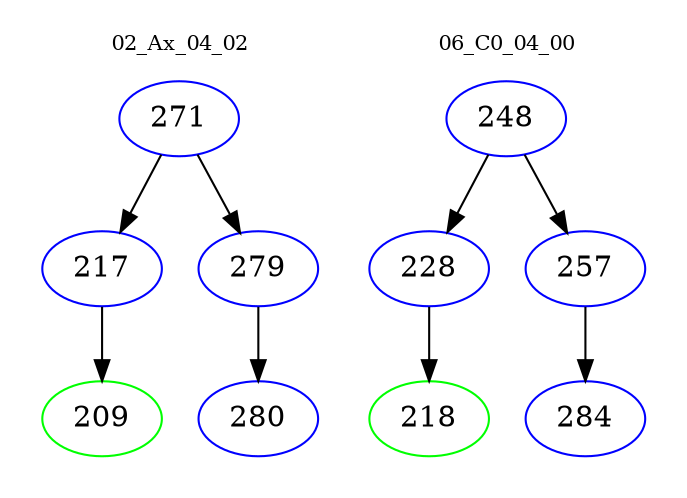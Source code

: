 digraph{
subgraph cluster_0 {
color = white
label = "02_Ax_04_02";
fontsize=10;
T0_271 [label="271", color="blue"]
T0_271 -> T0_217 [color="black"]
T0_217 [label="217", color="blue"]
T0_217 -> T0_209 [color="black"]
T0_209 [label="209", color="green"]
T0_271 -> T0_279 [color="black"]
T0_279 [label="279", color="blue"]
T0_279 -> T0_280 [color="black"]
T0_280 [label="280", color="blue"]
}
subgraph cluster_1 {
color = white
label = "06_C0_04_00";
fontsize=10;
T1_248 [label="248", color="blue"]
T1_248 -> T1_228 [color="black"]
T1_228 [label="228", color="blue"]
T1_228 -> T1_218 [color="black"]
T1_218 [label="218", color="green"]
T1_248 -> T1_257 [color="black"]
T1_257 [label="257", color="blue"]
T1_257 -> T1_284 [color="black"]
T1_284 [label="284", color="blue"]
}
}
